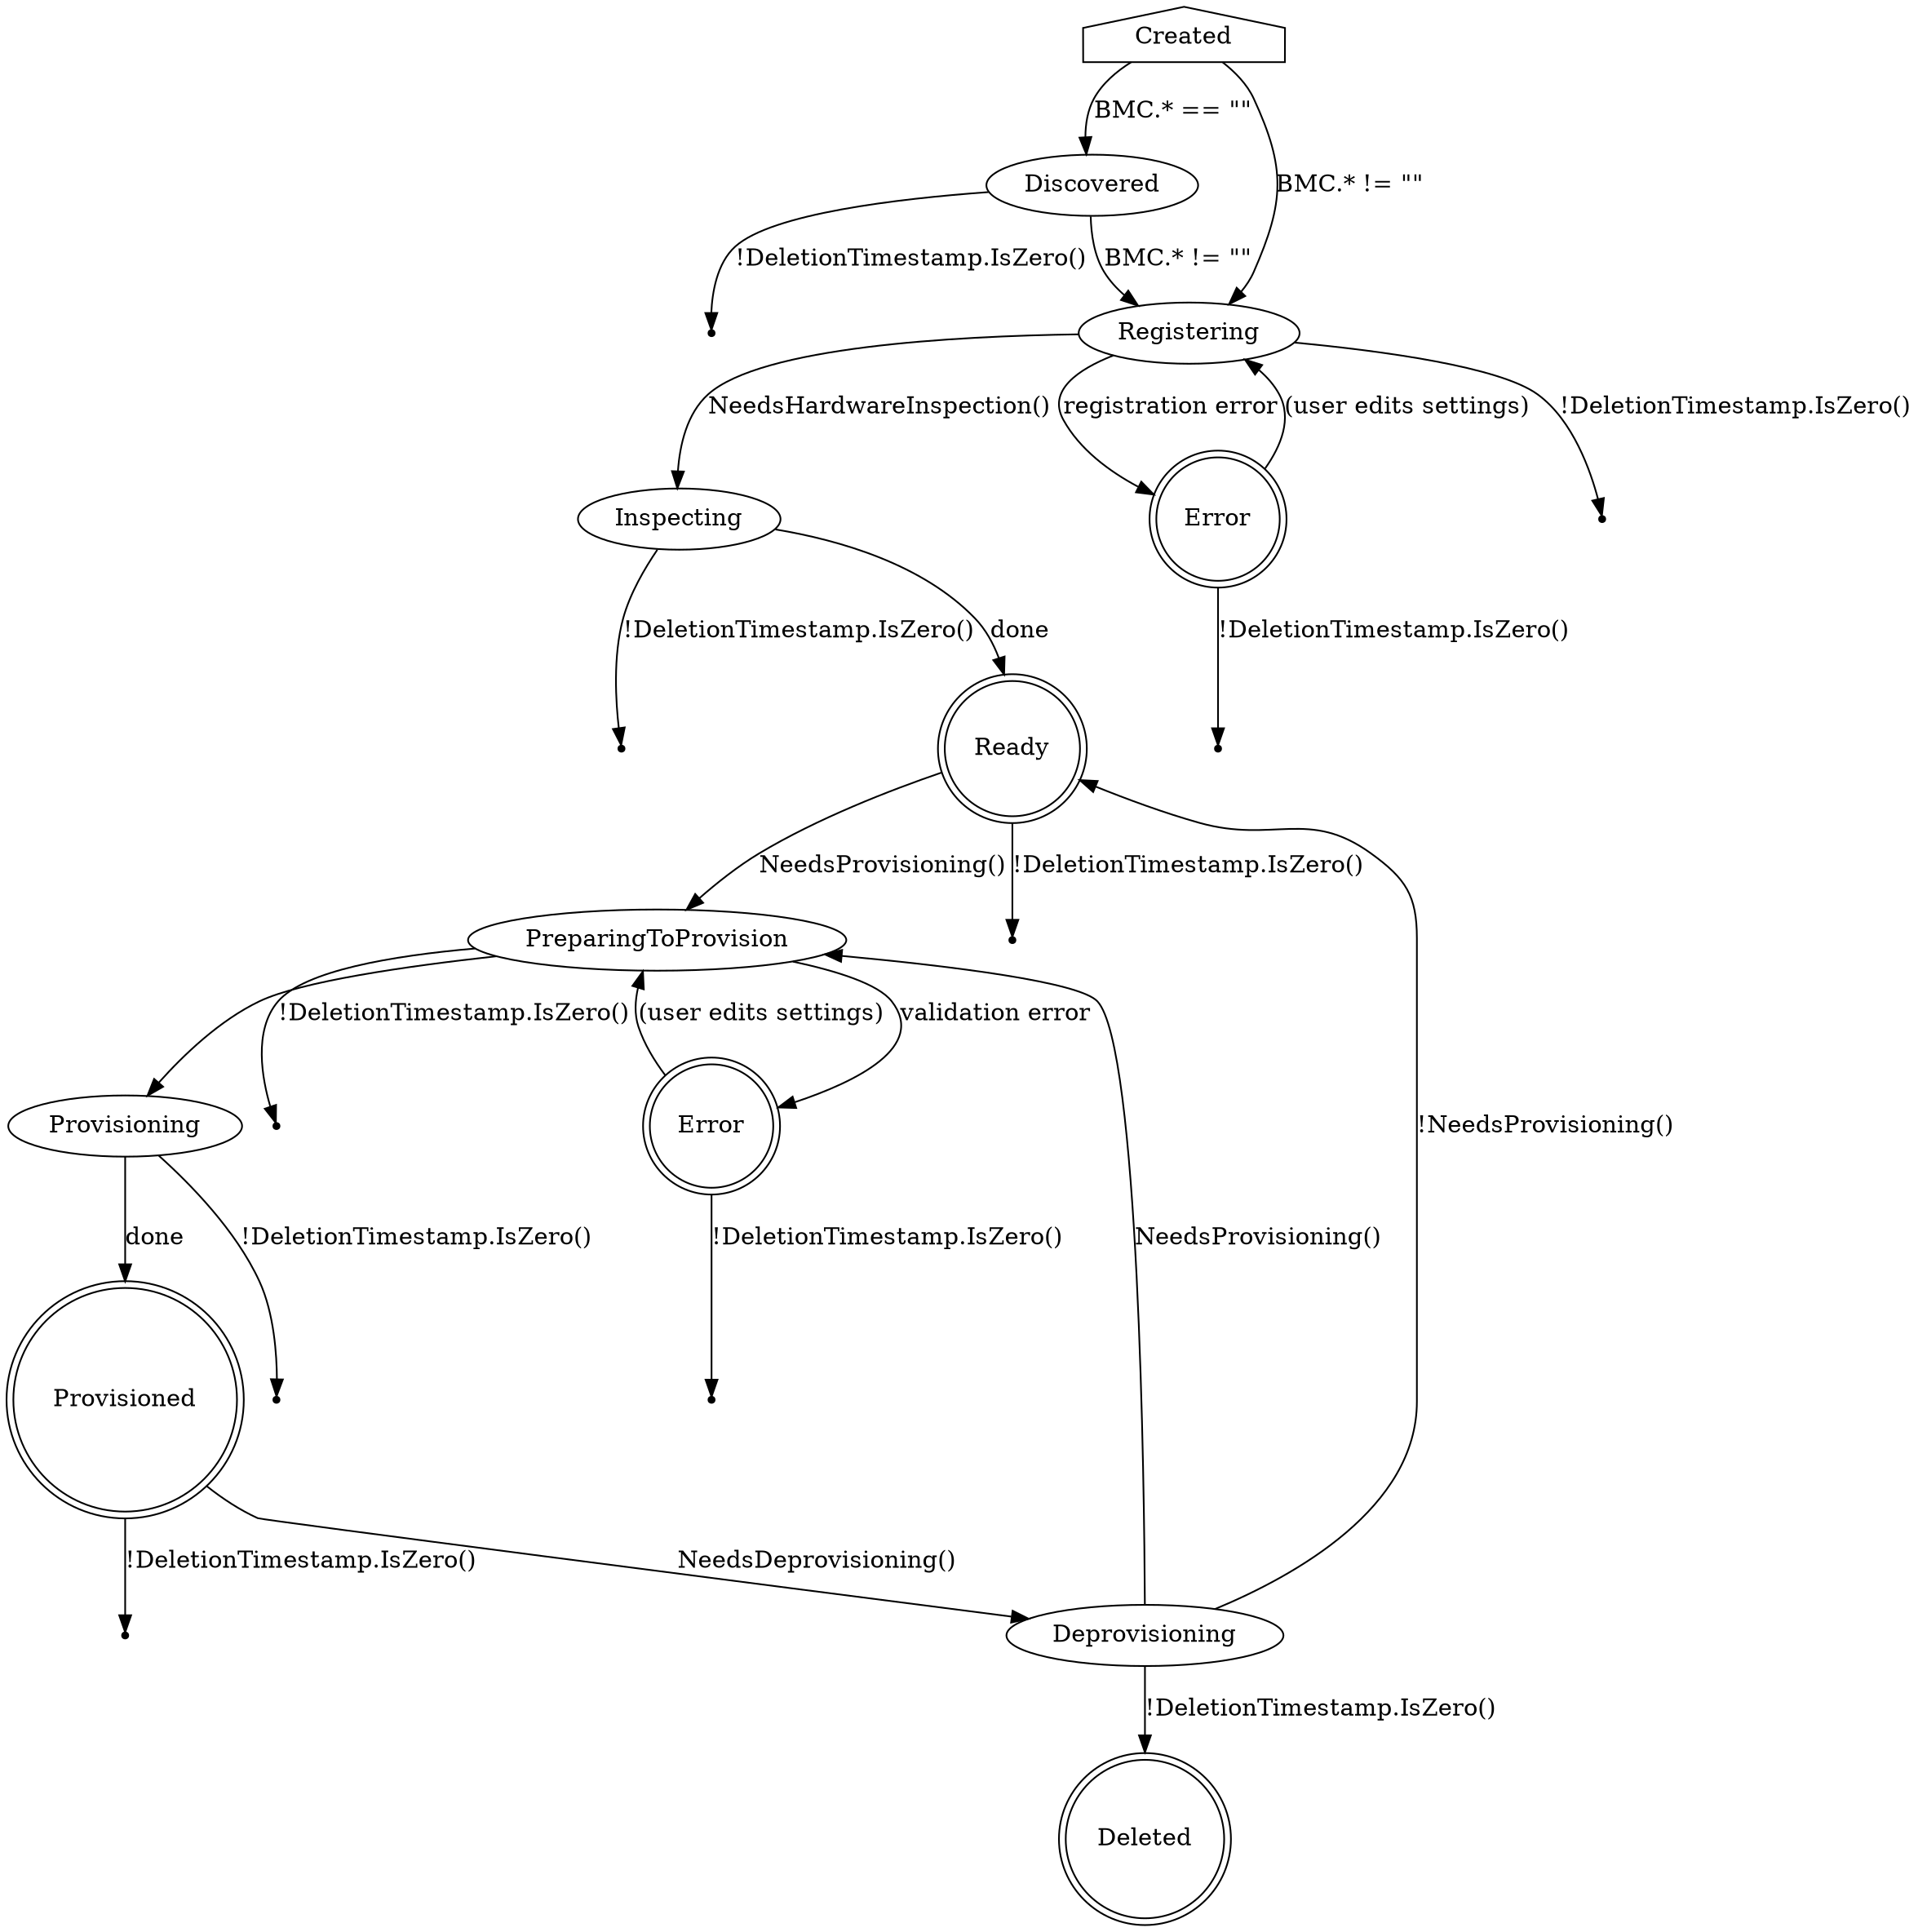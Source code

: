 digraph BaremetalHost {
    Created [shape=house]
    Created -> Discovered [label="BMC.* == \"\""]
    Created -> Registering [label="BMC.* != \"\""]

    Discovered -> Registering [label="BMC.* != \"\""]
    Discovered -> Deleted1 [label="!DeletionTimestamp.IsZero()"]

    Deleted1 [shape=point]

    Registering -> Inspecting [label="NeedsHardwareInspection()"]
    Registering -> RegistrationError [shape=doublecircle label="registration error"]
    Registering -> Deleted2 [label="!DeletionTimestamp.IsZero()"]

    Deleted2 [shape=point]

    Inspecting -> Ready [label="done"]
    Inspecting -> Deleted3 [label="!DeletionTimestamp.IsZero()"]

    Deleted3 [shape=point]

    RegistrationError [shape=doublecircle label="Error"]
    RegistrationError -> Registering [label="(user edits settings)"]
    RegistrationError -> Deleted4 [label="!DeletionTimestamp.IsZero()"]

    Deleted4 [shape=point]

    Ready [shape=doublecircle]
    Ready -> PreparingToProvision [label="NeedsProvisioning()"]
    Ready -> Deleted5 [label="!DeletionTimestamp.IsZero()"]

    Deleted5 [shape=point]

    PreparingToProvision -> ValidationError [label="validation error"]
    PreparingToProvision -> Provisioning
    PreparingToProvision -> Deleted6 [label="!DeletionTimestamp.IsZero()"]

    Deleted6 [shape=point]

    ValidationError [shape=doublecircle label="Error"]
    ValidationError -> PreparingToProvision [label="(user edits settings)"]
    ValidationError -> Deleted7 [label="!DeletionTimestamp.IsZero()"]

    Deleted7 [shape=point]

    Provisioning -> Provisioned [label=done]
    Provisioning -> Deleted8 [label="!DeletionTimestamp.IsZero()"]

    Deleted8 [shape=point]

    Provisioned [shape=doublecircle]
    Provisioned -> Deprovisioning [label="NeedsDeprovisioning()"]
    Provisioned -> Deleted9 [label="!DeletionTimestamp.IsZero()"]

    Deleted9 [shape=point]

    Deprovisioning -> PreparingToProvision [label="NeedsProvisioning()"]
    Deprovisioning -> Ready [label="!NeedsProvisioning()"]
    Deprovisioning -> Deleted [label="!DeletionTimestamp.IsZero()"]

    Deleted [shape=doublecircle]
}
